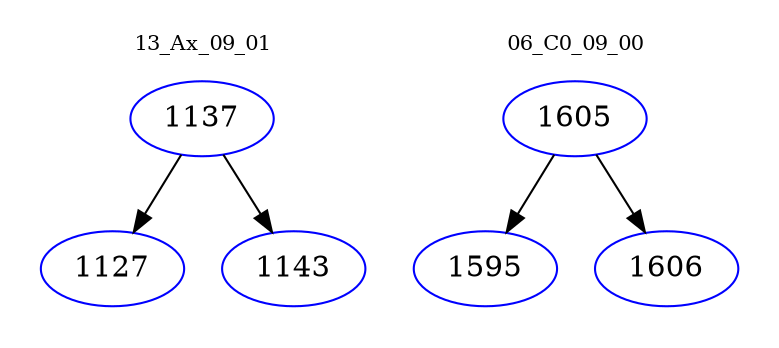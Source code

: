digraph{
subgraph cluster_0 {
color = white
label = "13_Ax_09_01";
fontsize=10;
T0_1137 [label="1137", color="blue"]
T0_1137 -> T0_1127 [color="black"]
T0_1127 [label="1127", color="blue"]
T0_1137 -> T0_1143 [color="black"]
T0_1143 [label="1143", color="blue"]
}
subgraph cluster_1 {
color = white
label = "06_C0_09_00";
fontsize=10;
T1_1605 [label="1605", color="blue"]
T1_1605 -> T1_1595 [color="black"]
T1_1595 [label="1595", color="blue"]
T1_1605 -> T1_1606 [color="black"]
T1_1606 [label="1606", color="blue"]
}
}
